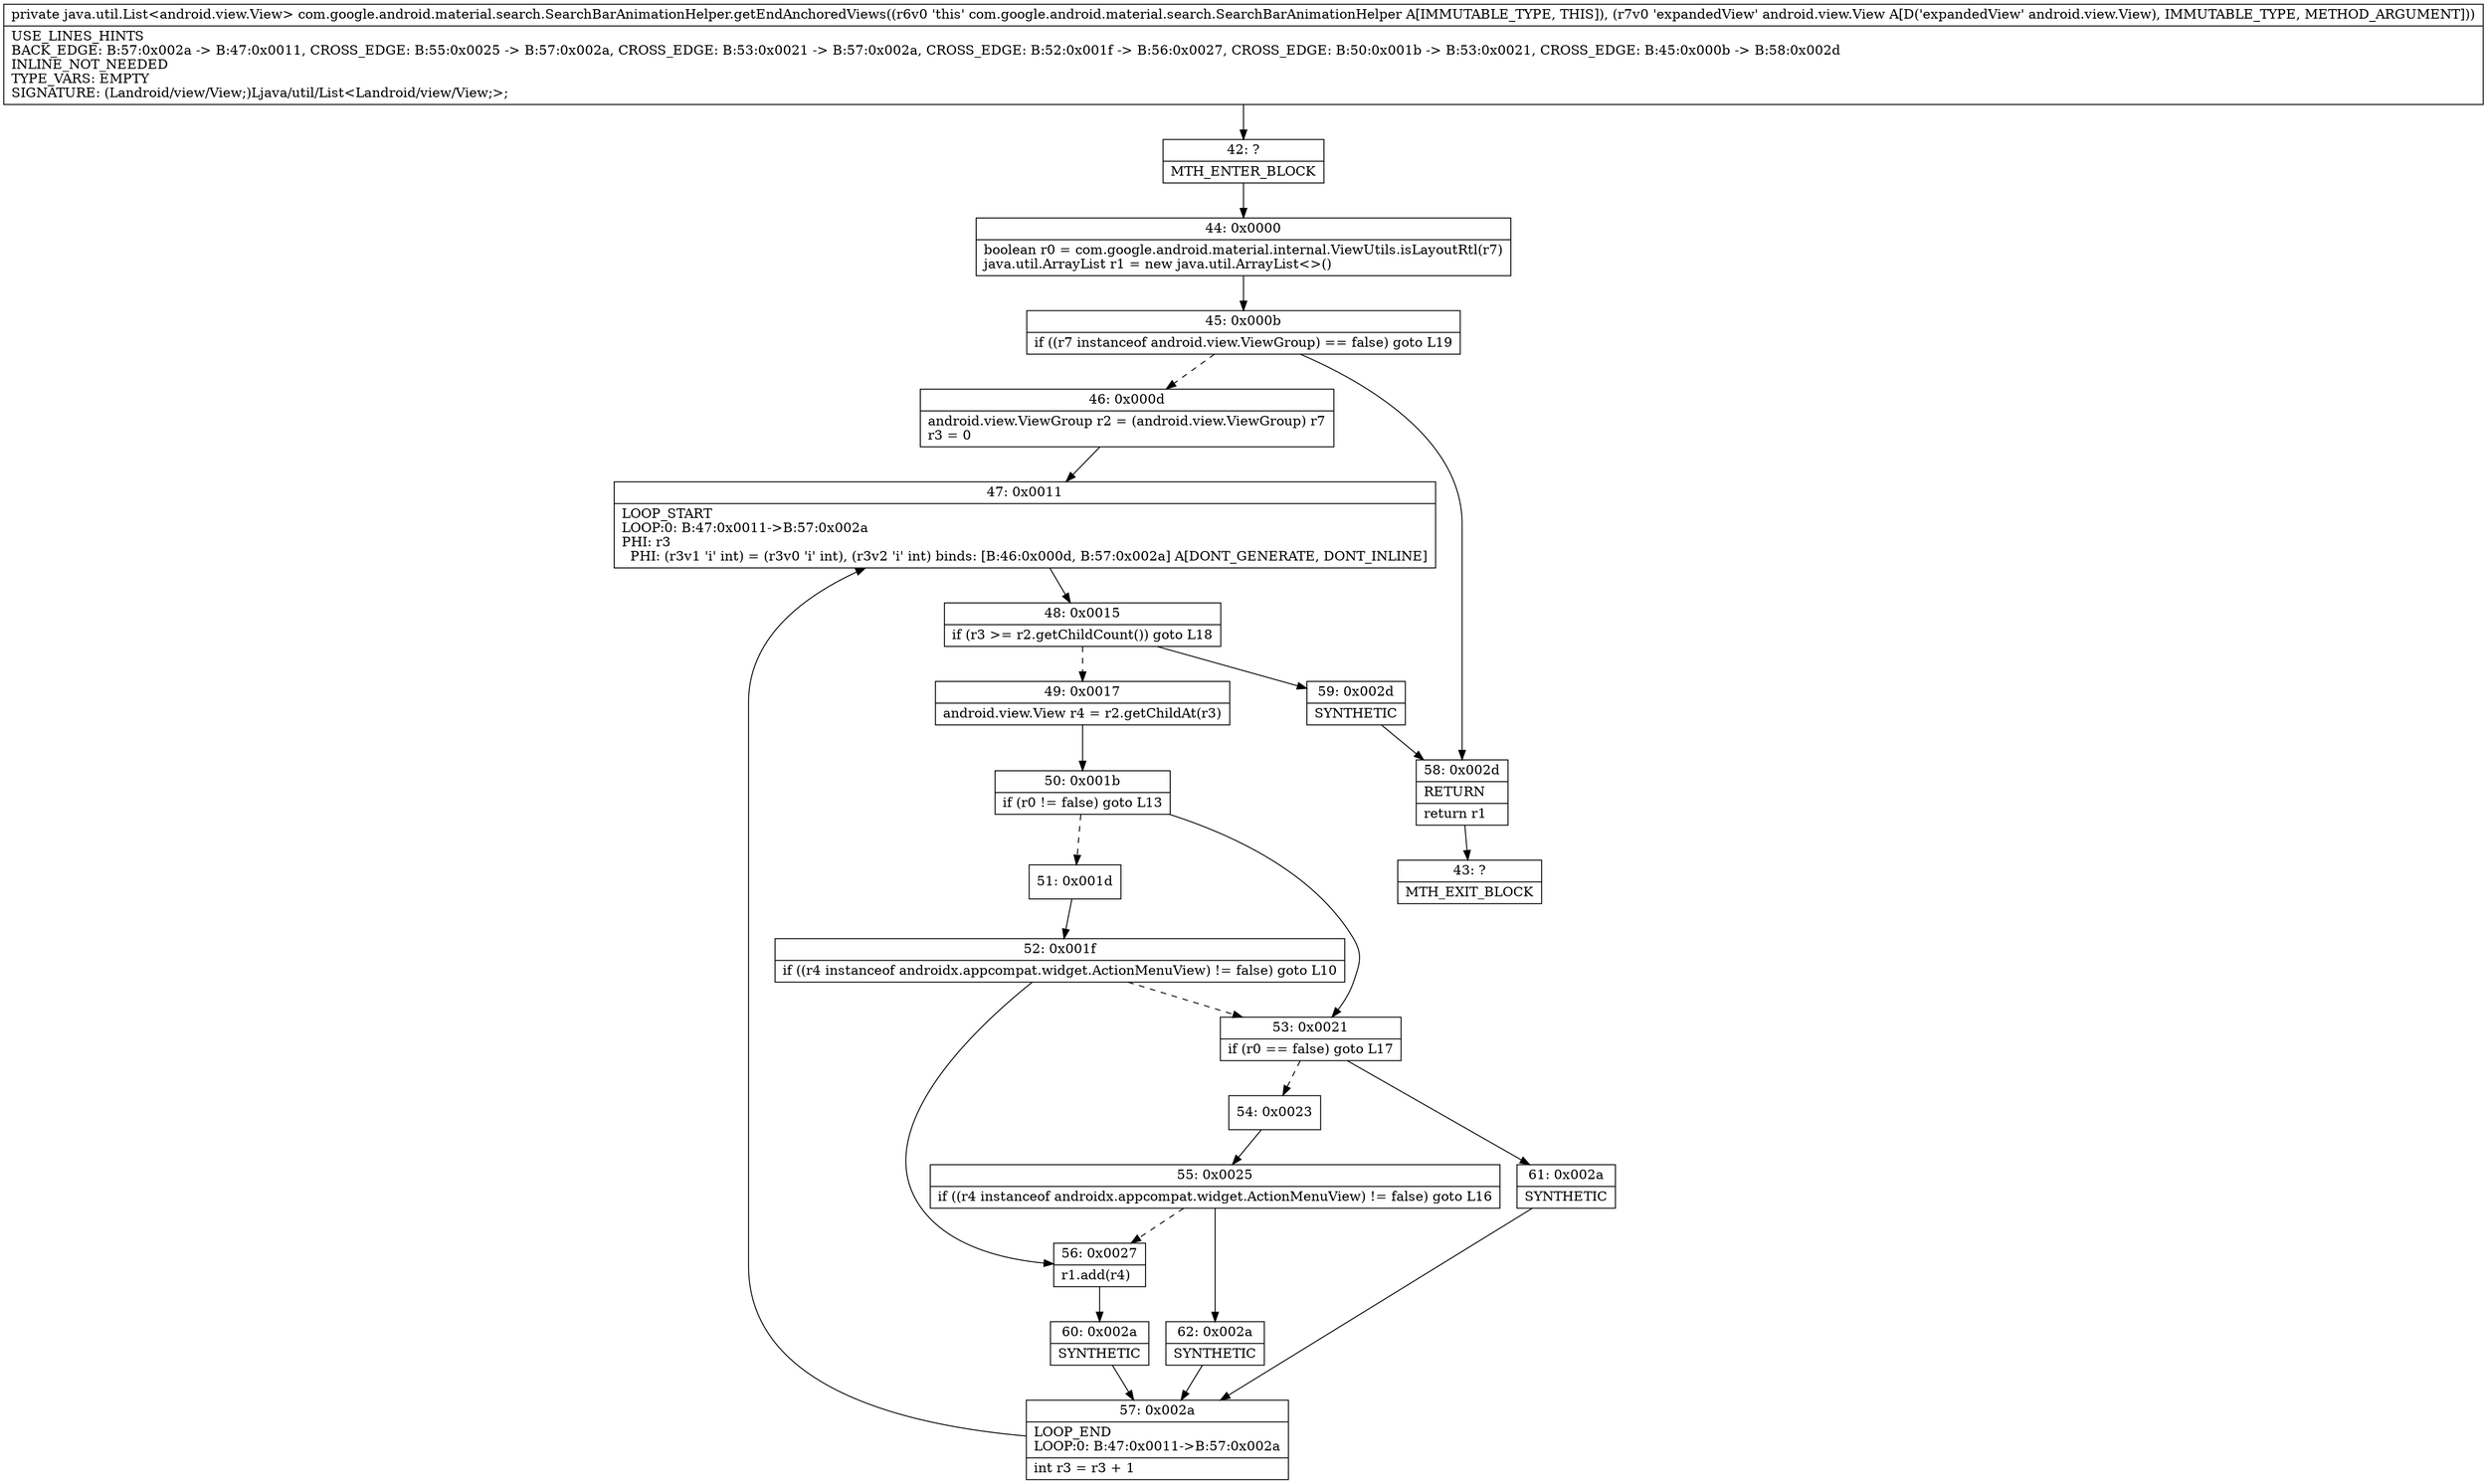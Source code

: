 digraph "CFG forcom.google.android.material.search.SearchBarAnimationHelper.getEndAnchoredViews(Landroid\/view\/View;)Ljava\/util\/List;" {
Node_42 [shape=record,label="{42\:\ ?|MTH_ENTER_BLOCK\l}"];
Node_44 [shape=record,label="{44\:\ 0x0000|boolean r0 = com.google.android.material.internal.ViewUtils.isLayoutRtl(r7)\ljava.util.ArrayList r1 = new java.util.ArrayList\<\>()\l}"];
Node_45 [shape=record,label="{45\:\ 0x000b|if ((r7 instanceof android.view.ViewGroup) == false) goto L19\l}"];
Node_46 [shape=record,label="{46\:\ 0x000d|android.view.ViewGroup r2 = (android.view.ViewGroup) r7\lr3 = 0\l}"];
Node_47 [shape=record,label="{47\:\ 0x0011|LOOP_START\lLOOP:0: B:47:0x0011\-\>B:57:0x002a\lPHI: r3 \l  PHI: (r3v1 'i' int) = (r3v0 'i' int), (r3v2 'i' int) binds: [B:46:0x000d, B:57:0x002a] A[DONT_GENERATE, DONT_INLINE]\l}"];
Node_48 [shape=record,label="{48\:\ 0x0015|if (r3 \>= r2.getChildCount()) goto L18\l}"];
Node_49 [shape=record,label="{49\:\ 0x0017|android.view.View r4 = r2.getChildAt(r3)\l}"];
Node_50 [shape=record,label="{50\:\ 0x001b|if (r0 != false) goto L13\l}"];
Node_51 [shape=record,label="{51\:\ 0x001d}"];
Node_52 [shape=record,label="{52\:\ 0x001f|if ((r4 instanceof androidx.appcompat.widget.ActionMenuView) != false) goto L10\l}"];
Node_56 [shape=record,label="{56\:\ 0x0027|r1.add(r4)\l}"];
Node_60 [shape=record,label="{60\:\ 0x002a|SYNTHETIC\l}"];
Node_57 [shape=record,label="{57\:\ 0x002a|LOOP_END\lLOOP:0: B:47:0x0011\-\>B:57:0x002a\l|int r3 = r3 + 1\l}"];
Node_53 [shape=record,label="{53\:\ 0x0021|if (r0 == false) goto L17\l}"];
Node_54 [shape=record,label="{54\:\ 0x0023}"];
Node_55 [shape=record,label="{55\:\ 0x0025|if ((r4 instanceof androidx.appcompat.widget.ActionMenuView) != false) goto L16\l}"];
Node_62 [shape=record,label="{62\:\ 0x002a|SYNTHETIC\l}"];
Node_61 [shape=record,label="{61\:\ 0x002a|SYNTHETIC\l}"];
Node_59 [shape=record,label="{59\:\ 0x002d|SYNTHETIC\l}"];
Node_58 [shape=record,label="{58\:\ 0x002d|RETURN\l|return r1\l}"];
Node_43 [shape=record,label="{43\:\ ?|MTH_EXIT_BLOCK\l}"];
MethodNode[shape=record,label="{private java.util.List\<android.view.View\> com.google.android.material.search.SearchBarAnimationHelper.getEndAnchoredViews((r6v0 'this' com.google.android.material.search.SearchBarAnimationHelper A[IMMUTABLE_TYPE, THIS]), (r7v0 'expandedView' android.view.View A[D('expandedView' android.view.View), IMMUTABLE_TYPE, METHOD_ARGUMENT]))  | USE_LINES_HINTS\lBACK_EDGE: B:57:0x002a \-\> B:47:0x0011, CROSS_EDGE: B:55:0x0025 \-\> B:57:0x002a, CROSS_EDGE: B:53:0x0021 \-\> B:57:0x002a, CROSS_EDGE: B:52:0x001f \-\> B:56:0x0027, CROSS_EDGE: B:50:0x001b \-\> B:53:0x0021, CROSS_EDGE: B:45:0x000b \-\> B:58:0x002d\lINLINE_NOT_NEEDED\lTYPE_VARS: EMPTY\lSIGNATURE: (Landroid\/view\/View;)Ljava\/util\/List\<Landroid\/view\/View;\>;\l}"];
MethodNode -> Node_42;Node_42 -> Node_44;
Node_44 -> Node_45;
Node_45 -> Node_46[style=dashed];
Node_45 -> Node_58;
Node_46 -> Node_47;
Node_47 -> Node_48;
Node_48 -> Node_49[style=dashed];
Node_48 -> Node_59;
Node_49 -> Node_50;
Node_50 -> Node_51[style=dashed];
Node_50 -> Node_53;
Node_51 -> Node_52;
Node_52 -> Node_53[style=dashed];
Node_52 -> Node_56;
Node_56 -> Node_60;
Node_60 -> Node_57;
Node_57 -> Node_47;
Node_53 -> Node_54[style=dashed];
Node_53 -> Node_61;
Node_54 -> Node_55;
Node_55 -> Node_56[style=dashed];
Node_55 -> Node_62;
Node_62 -> Node_57;
Node_61 -> Node_57;
Node_59 -> Node_58;
Node_58 -> Node_43;
}


